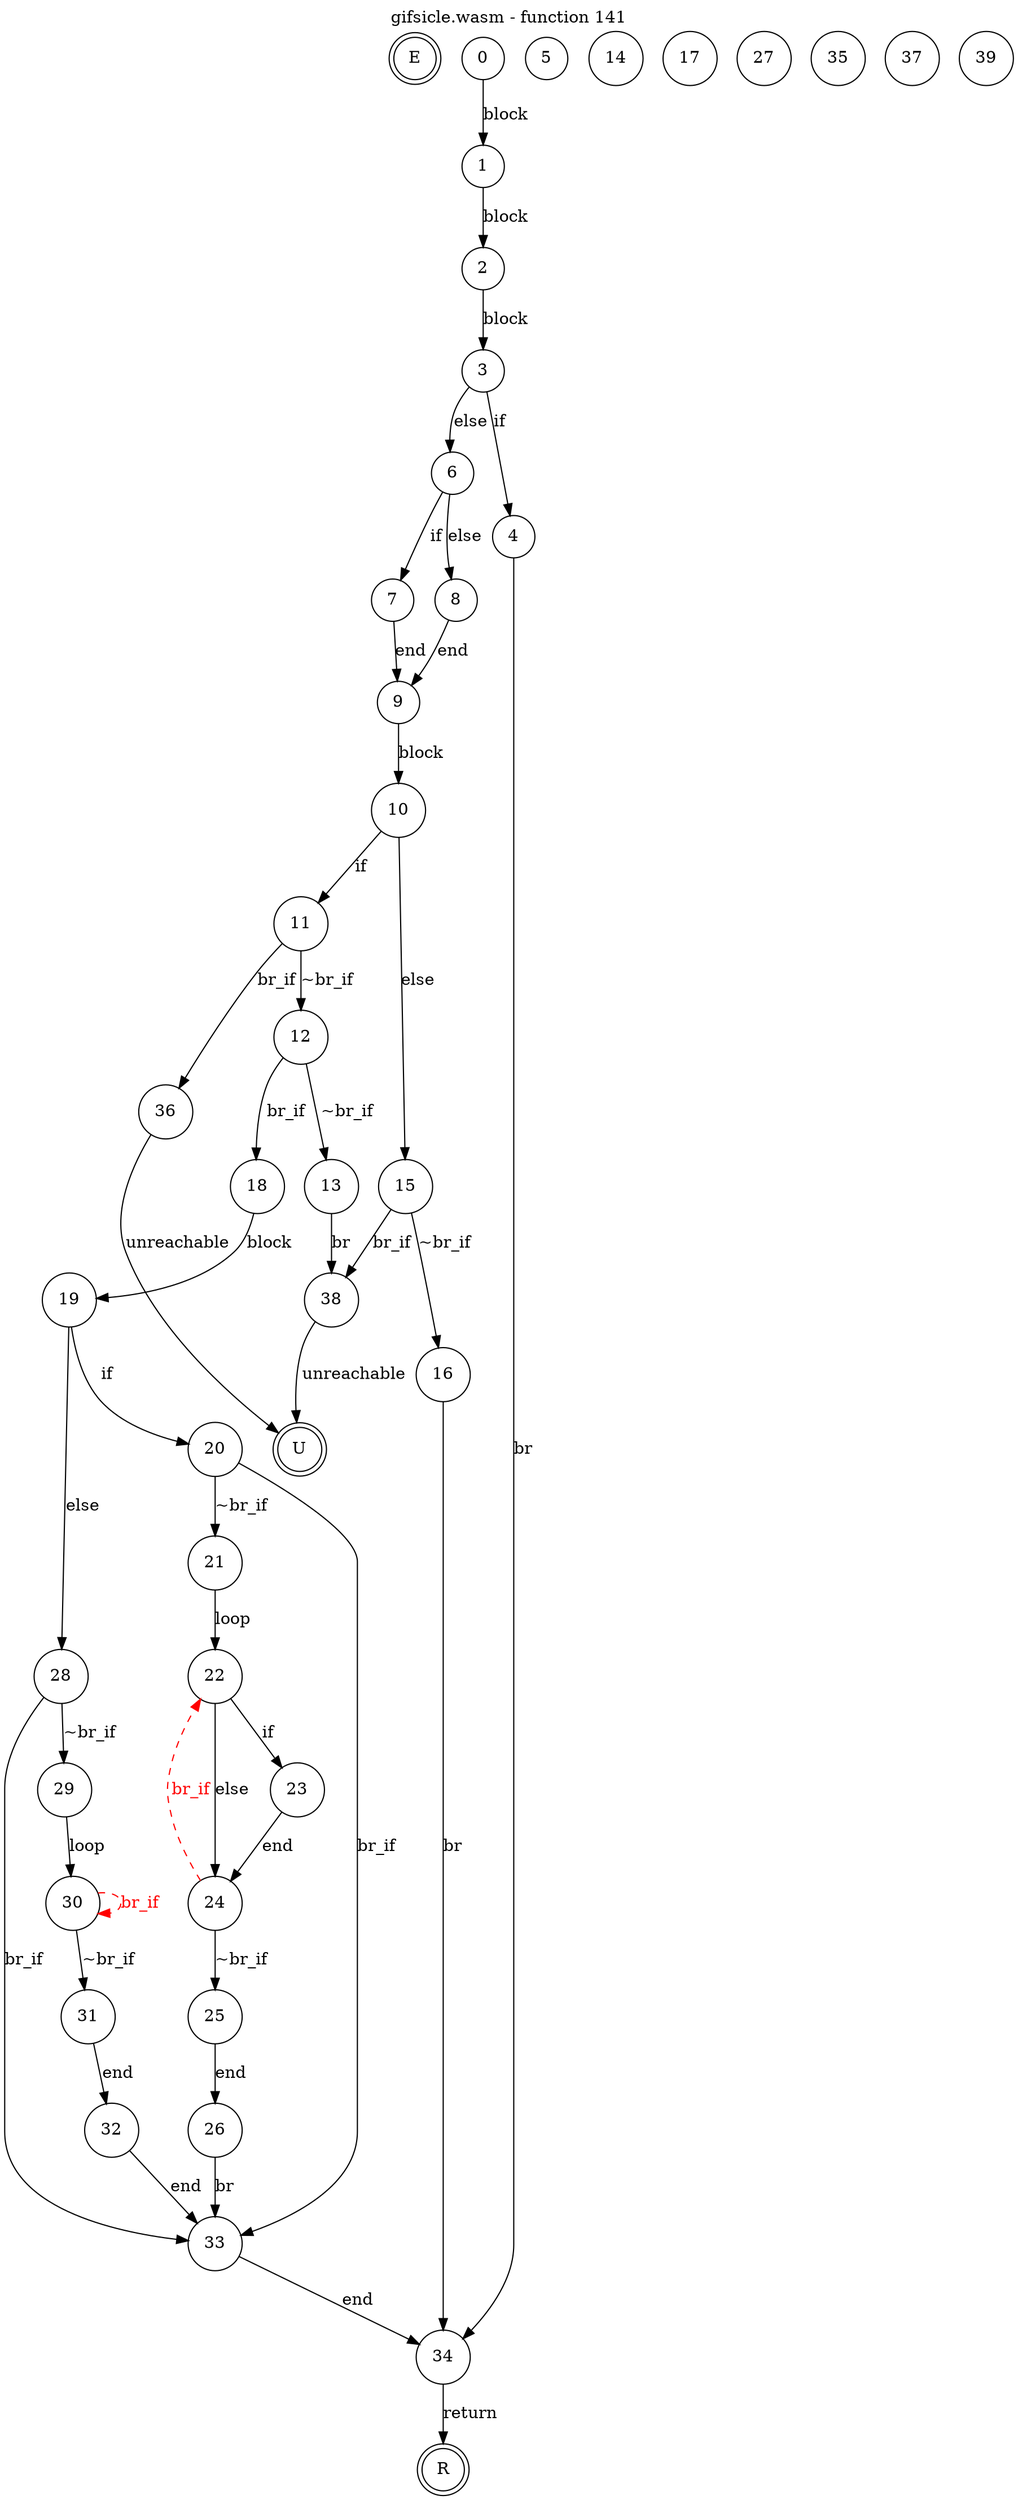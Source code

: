 digraph finite_state_machine {
    label = "gifsicle.wasm - function 141"
    labelloc =  t
    labelfontsize = 16
    labelfontcolor = black
    labelfontname = "Helvetica"
    node [shape = doublecircle]; E U R ;
node [shape=circle, fontcolor=black, style="", label="0"]0
node [shape=circle, fontcolor=black, style="", label="1"]1
node [shape=circle, fontcolor=black, style="", label="2"]2
node [shape=circle, fontcolor=black, style="", label="3"]3
node [shape=circle, fontcolor=black, style="", label="4"]4
node [shape=circle, fontcolor=black, style="", label="5"]5
node [shape=circle, fontcolor=black, style="", label="6"]6
node [shape=circle, fontcolor=black, style="", label="7"]7
node [shape=circle, fontcolor=black, style="", label="8"]8
node [shape=circle, fontcolor=black, style="", label="9"]9
node [shape=circle, fontcolor=black, style="", label="10"]10
node [shape=circle, fontcolor=black, style="", label="11"]11
node [shape=circle, fontcolor=black, style="", label="12"]12
node [shape=circle, fontcolor=black, style="", label="13"]13
node [shape=circle, fontcolor=black, style="", label="14"]14
node [shape=circle, fontcolor=black, style="", label="15"]15
node [shape=circle, fontcolor=black, style="", label="16"]16
node [shape=circle, fontcolor=black, style="", label="17"]17
node [shape=circle, fontcolor=black, style="", label="18"]18
node [shape=circle, fontcolor=black, style="", label="19"]19
node [shape=circle, fontcolor=black, style="", label="20"]20
node [shape=circle, fontcolor=black, style="", label="21"]21
node [shape=circle, fontcolor=black, style="", label="22"]22
node [shape=circle, fontcolor=black, style="", label="23"]23
node [shape=circle, fontcolor=black, style="", label="24"]24
node [shape=circle, fontcolor=black, style="", label="25"]25
node [shape=circle, fontcolor=black, style="", label="26"]26
node [shape=circle, fontcolor=black, style="", label="27"]27
node [shape=circle, fontcolor=black, style="", label="28"]28
node [shape=circle, fontcolor=black, style="", label="29"]29
node [shape=circle, fontcolor=black, style="", label="30"]30
node [shape=circle, fontcolor=black, style="", label="31"]31
node [shape=circle, fontcolor=black, style="", label="32"]32
node [shape=circle, fontcolor=black, style="", label="33"]33
node [shape=circle, fontcolor=black, style="", label="34"]34
node [shape=circle, fontcolor=black, style="", label="35"]35
node [shape=circle, fontcolor=black, style="", label="36"]36
node [shape=circle, fontcolor=black, style="", label="37"]37
node [shape=circle, fontcolor=black, style="", label="38"]38
node [shape=circle, fontcolor=black, style="", label="39"]39
node [shape=circle, fontcolor=black, style="", label="E"]E
node [shape=circle, fontcolor=black, style="", label="R"]R
node [shape=circle, fontcolor=black, style="", label="U"]U
    0 -> 1[label="block"];
    1 -> 2[label="block"];
    2 -> 3[label="block"];
    3 -> 4[label="if"];
    3 -> 6[label="else"];
    4 -> 34[label="br"];
    6 -> 7[label="if"];
    6 -> 8[label="else"];
    7 -> 9[label="end"];
    8 -> 9[label="end"];
    9 -> 10[label="block"];
    10 -> 11[label="if"];
    10 -> 15[label="else"];
    11 -> 12[label="~br_if"];
    11 -> 36[label="br_if"];
    12 -> 13[label="~br_if"];
    12 -> 18[label="br_if"];
    13 -> 38[label="br"];
    15 -> 16[label="~br_if"];
    15 -> 38[label="br_if"];
    16 -> 34[label="br"];
    18 -> 19[label="block"];
    19 -> 20[label="if"];
    19 -> 28[label="else"];
    20 -> 21[label="~br_if"];
    20 -> 33[label="br_if"];
    21 -> 22[label="loop"];
    22 -> 23[label="if"];
    22 -> 24[label="else"];
    23 -> 24[label="end"];
    24 -> 25[label="~br_if"];
    24 -> 22[style="dashed" color="red" fontcolor="red" label="br_if"];
    25 -> 26[label="end"];
    26 -> 33[label="br"];
    28 -> 29[label="~br_if"];
    28 -> 33[label="br_if"];
    29 -> 30[label="loop"];
    30 -> 31[label="~br_if"];
    30 -> 30[style="dashed" color="red" fontcolor="red" label="br_if"];
    31 -> 32[label="end"];
    32 -> 33[label="end"];
    33 -> 34[label="end"];
    34 -> R[label="return"];
    36 -> U[label="unreachable"];
    38 -> U[label="unreachable"];
}
